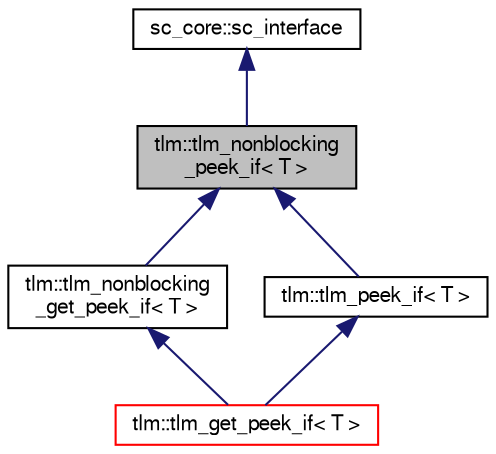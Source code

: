 digraph "tlm::tlm_nonblocking_peek_if&lt; T &gt;"
{
  edge [fontname="FreeSans",fontsize="10",labelfontname="FreeSans",labelfontsize="10"];
  node [fontname="FreeSans",fontsize="10",shape=record];
  Node0 [label="tlm::tlm_nonblocking\l_peek_if\< T \>",height=0.2,width=0.4,color="black", fillcolor="grey75", style="filled", fontcolor="black"];
  Node1 -> Node0 [dir="back",color="midnightblue",fontsize="10",style="solid",fontname="FreeSans"];
  Node1 [label="sc_core::sc_interface",height=0.2,width=0.4,color="black", fillcolor="white", style="filled",URL="/mnt/c/Users/fangk/Documents/hdl-playground/lib/systemc-2.3.3/objdir/docs/sysc/doxygen/systemc.tag$a01196.html"];
  Node0 -> Node2 [dir="back",color="midnightblue",fontsize="10",style="solid",fontname="FreeSans"];
  Node2 [label="tlm::tlm_nonblocking\l_get_peek_if\< T \>",height=0.2,width=0.4,color="black", fillcolor="white", style="filled",URL="$a02315.html"];
  Node2 -> Node3 [dir="back",color="midnightblue",fontsize="10",style="solid",fontname="FreeSans"];
  Node3 [label="tlm::tlm_get_peek_if\< T \>",height=0.2,width=0.4,color="red", fillcolor="white", style="filled",URL="$a02319.html"];
  Node0 -> Node7 [dir="back",color="midnightblue",fontsize="10",style="solid",fontname="FreeSans"];
  Node7 [label="tlm::tlm_peek_if\< T \>",height=0.2,width=0.4,color="black", fillcolor="white", style="filled",URL="$a02307.html"];
  Node7 -> Node3 [dir="back",color="midnightblue",fontsize="10",style="solid",fontname="FreeSans"];
}
